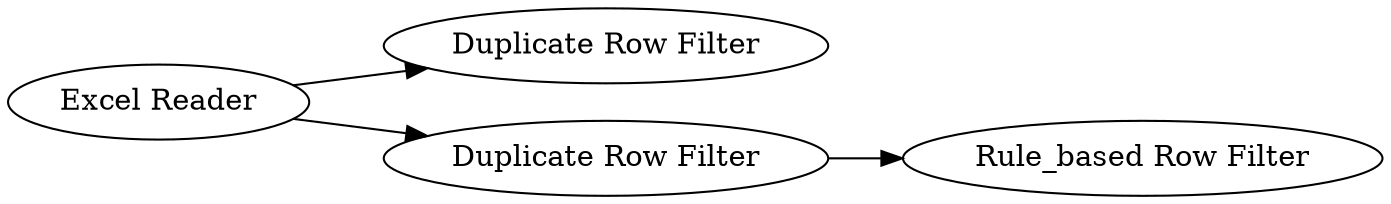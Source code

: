 digraph {
	12 [label="Excel Reader"]
	23 [label="Duplicate Row Filter"]
	27 [label="Duplicate Row Filter"]
	28 [label="Rule_based Row Filter"]
	12 -> 27
	12 -> 23
	27 -> 28
	rankdir=LR
}
